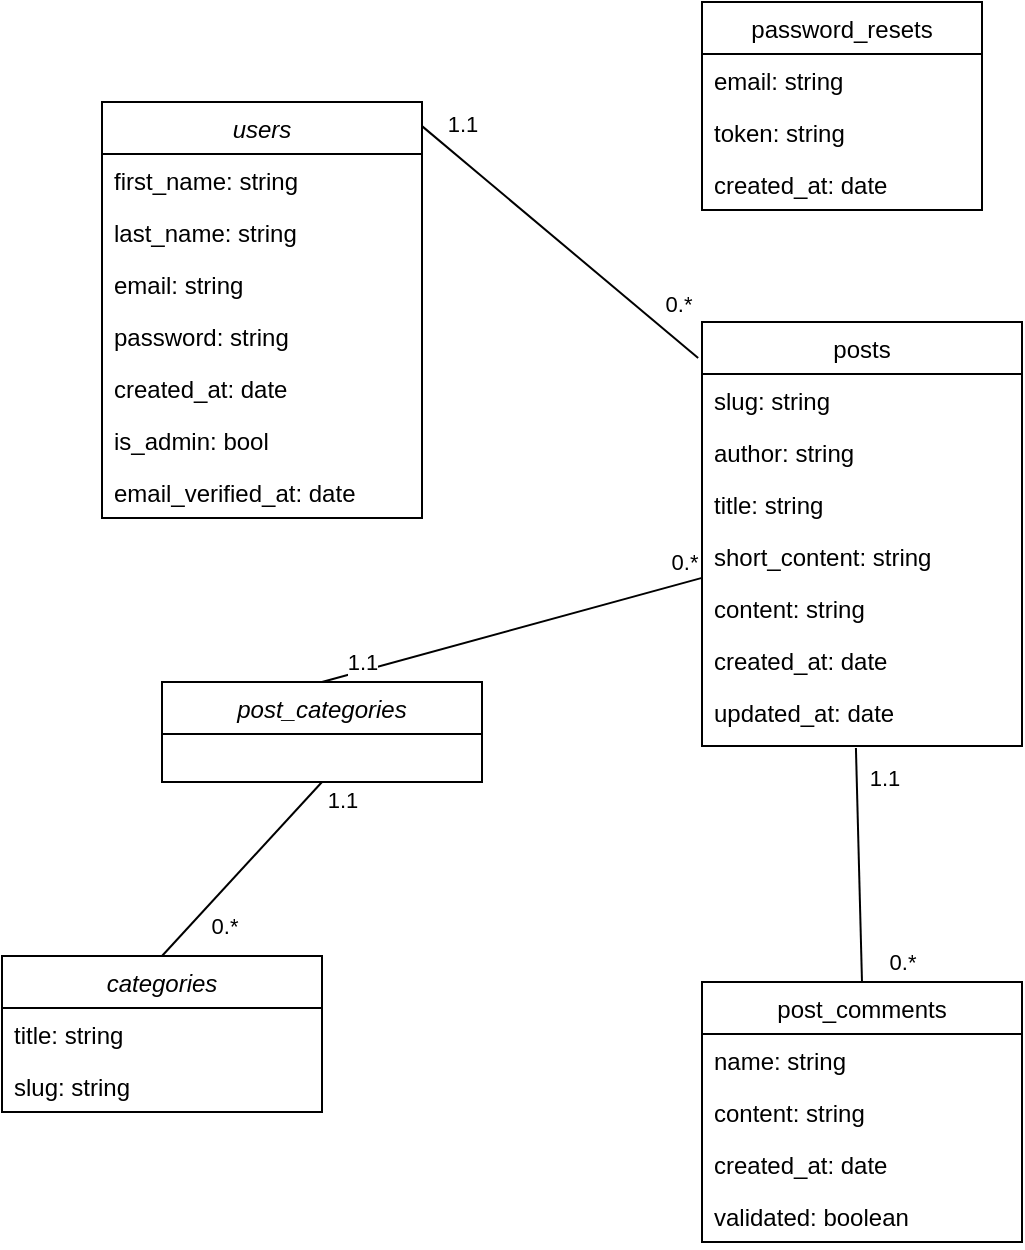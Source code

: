 <mxfile version="20.8.10" type="device"><diagram id="C5RBs43oDa-KdzZeNtuy" name="Page-1"><mxGraphModel dx="1411" dy="836" grid="1" gridSize="10" guides="1" tooltips="1" connect="1" arrows="1" fold="1" page="1" pageScale="1" pageWidth="827" pageHeight="1169" math="0" shadow="0"><root><mxCell id="WIyWlLk6GJQsqaUBKTNV-0"/><mxCell id="WIyWlLk6GJQsqaUBKTNV-1" parent="WIyWlLk6GJQsqaUBKTNV-0"/><mxCell id="zkfFHV4jXpPFQw0GAbJ--0" value="users" style="swimlane;fontStyle=2;align=center;verticalAlign=top;childLayout=stackLayout;horizontal=1;startSize=26;horizontalStack=0;resizeParent=1;resizeLast=0;collapsible=1;marginBottom=0;rounded=0;shadow=0;strokeWidth=1;" parent="WIyWlLk6GJQsqaUBKTNV-1" vertex="1"><mxGeometry x="140" y="80" width="160" height="208" as="geometry"><mxRectangle x="230" y="140" width="160" height="26" as="alternateBounds"/></mxGeometry></mxCell><mxCell id="YPwIo5P2vFkOIIj_Uxhn-5" value="first_name: string" style="text;align=left;verticalAlign=top;spacingLeft=4;spacingRight=4;overflow=hidden;rotatable=0;points=[[0,0.5],[1,0.5]];portConstraint=eastwest;" parent="zkfFHV4jXpPFQw0GAbJ--0" vertex="1"><mxGeometry y="26" width="160" height="26" as="geometry"/></mxCell><mxCell id="YPwIo5P2vFkOIIj_Uxhn-6" value="last_name: string" style="text;align=left;verticalAlign=top;spacingLeft=4;spacingRight=4;overflow=hidden;rotatable=0;points=[[0,0.5],[1,0.5]];portConstraint=eastwest;" parent="zkfFHV4jXpPFQw0GAbJ--0" vertex="1"><mxGeometry y="52" width="160" height="26" as="geometry"/></mxCell><mxCell id="uTP5z8T8ZzITA9YcV5hd-0" value="email: string" style="text;align=left;verticalAlign=top;spacingLeft=4;spacingRight=4;overflow=hidden;rotatable=0;points=[[0,0.5],[1,0.5]];portConstraint=eastwest;" parent="zkfFHV4jXpPFQw0GAbJ--0" vertex="1"><mxGeometry y="78" width="160" height="26" as="geometry"/></mxCell><mxCell id="YPwIo5P2vFkOIIj_Uxhn-4" value="password: string" style="text;align=left;verticalAlign=top;spacingLeft=4;spacingRight=4;overflow=hidden;rotatable=0;points=[[0,0.5],[1,0.5]];portConstraint=eastwest;" parent="zkfFHV4jXpPFQw0GAbJ--0" vertex="1"><mxGeometry y="104" width="160" height="26" as="geometry"/></mxCell><mxCell id="YPwIo5P2vFkOIIj_Uxhn-8" value="created_at: date" style="text;align=left;verticalAlign=top;spacingLeft=4;spacingRight=4;overflow=hidden;rotatable=0;points=[[0,0.5],[1,0.5]];portConstraint=eastwest;" parent="zkfFHV4jXpPFQw0GAbJ--0" vertex="1"><mxGeometry y="130" width="160" height="26" as="geometry"/></mxCell><mxCell id="s0Dm7PtsZcaja5aJf04--0" value="is_admin: bool" style="text;align=left;verticalAlign=top;spacingLeft=4;spacingRight=4;overflow=hidden;rotatable=0;points=[[0,0.5],[1,0.5]];portConstraint=eastwest;" vertex="1" parent="zkfFHV4jXpPFQw0GAbJ--0"><mxGeometry y="156" width="160" height="26" as="geometry"/></mxCell><mxCell id="s0Dm7PtsZcaja5aJf04--1" value="email_verified_at: date" style="text;align=left;verticalAlign=top;spacingLeft=4;spacingRight=4;overflow=hidden;rotatable=0;points=[[0,0.5],[1,0.5]];portConstraint=eastwest;" vertex="1" parent="zkfFHV4jXpPFQw0GAbJ--0"><mxGeometry y="182" width="160" height="26" as="geometry"/></mxCell><mxCell id="zkfFHV4jXpPFQw0GAbJ--17" value="posts" style="swimlane;fontStyle=0;align=center;verticalAlign=top;childLayout=stackLayout;horizontal=1;startSize=26;horizontalStack=0;resizeParent=1;resizeLast=0;collapsible=1;marginBottom=0;rounded=0;shadow=0;strokeWidth=1;" parent="WIyWlLk6GJQsqaUBKTNV-1" vertex="1"><mxGeometry x="440" y="190" width="160" height="212" as="geometry"><mxRectangle x="550" y="140" width="160" height="26" as="alternateBounds"/></mxGeometry></mxCell><mxCell id="zkfFHV4jXpPFQw0GAbJ--22" value="slug: string" style="text;align=left;verticalAlign=top;spacingLeft=4;spacingRight=4;overflow=hidden;rotatable=0;points=[[0,0.5],[1,0.5]];portConstraint=eastwest;rounded=0;shadow=0;html=0;" parent="zkfFHV4jXpPFQw0GAbJ--17" vertex="1"><mxGeometry y="26" width="160" height="26" as="geometry"/></mxCell><mxCell id="YPwIo5P2vFkOIIj_Uxhn-27" value="author: string" style="text;align=left;verticalAlign=top;spacingLeft=4;spacingRight=4;overflow=hidden;rotatable=0;points=[[0,0.5],[1,0.5]];portConstraint=eastwest;rounded=0;shadow=0;html=0;" parent="zkfFHV4jXpPFQw0GAbJ--17" vertex="1"><mxGeometry y="52" width="160" height="26" as="geometry"/></mxCell><mxCell id="YPwIo5P2vFkOIIj_Uxhn-11" value="title: string" style="text;align=left;verticalAlign=top;spacingLeft=4;spacingRight=4;overflow=hidden;rotatable=0;points=[[0,0.5],[1,0.5]];portConstraint=eastwest;rounded=0;shadow=0;html=0;" parent="zkfFHV4jXpPFQw0GAbJ--17" vertex="1"><mxGeometry y="78" width="160" height="26" as="geometry"/></mxCell><mxCell id="YPwIo5P2vFkOIIj_Uxhn-12" value="short_content: string" style="text;align=left;verticalAlign=top;spacingLeft=4;spacingRight=4;overflow=hidden;rotatable=0;points=[[0,0.5],[1,0.5]];portConstraint=eastwest;rounded=0;shadow=0;html=0;" parent="zkfFHV4jXpPFQw0GAbJ--17" vertex="1"><mxGeometry y="104" width="160" height="26" as="geometry"/></mxCell><mxCell id="YPwIo5P2vFkOIIj_Uxhn-23" value="content: string" style="text;align=left;verticalAlign=top;spacingLeft=4;spacingRight=4;overflow=hidden;rotatable=0;points=[[0,0.5],[1,0.5]];portConstraint=eastwest;rounded=0;shadow=0;html=0;" parent="zkfFHV4jXpPFQw0GAbJ--17" vertex="1"><mxGeometry y="130" width="160" height="26" as="geometry"/></mxCell><mxCell id="YPwIo5P2vFkOIIj_Uxhn-13" value="created_at: date" style="text;align=left;verticalAlign=top;spacingLeft=4;spacingRight=4;overflow=hidden;rotatable=0;points=[[0,0.5],[1,0.5]];portConstraint=eastwest;rounded=0;shadow=0;html=0;" parent="zkfFHV4jXpPFQw0GAbJ--17" vertex="1"><mxGeometry y="156" width="160" height="26" as="geometry"/></mxCell><mxCell id="YPwIo5P2vFkOIIj_Uxhn-14" value="updated_at: date" style="text;align=left;verticalAlign=top;spacingLeft=4;spacingRight=4;overflow=hidden;rotatable=0;points=[[0,0.5],[1,0.5]];portConstraint=eastwest;rounded=0;shadow=0;html=0;" parent="zkfFHV4jXpPFQw0GAbJ--17" vertex="1"><mxGeometry y="182" width="160" height="30" as="geometry"/></mxCell><mxCell id="YPwIo5P2vFkOIIj_Uxhn-16" value="post_comments" style="swimlane;fontStyle=0;align=center;verticalAlign=top;childLayout=stackLayout;horizontal=1;startSize=26;horizontalStack=0;resizeParent=1;resizeLast=0;collapsible=1;marginBottom=0;rounded=0;shadow=0;strokeWidth=1;" parent="WIyWlLk6GJQsqaUBKTNV-1" vertex="1"><mxGeometry x="440" y="520" width="160" height="130" as="geometry"><mxRectangle x="550" y="140" width="160" height="26" as="alternateBounds"/></mxGeometry></mxCell><mxCell id="YPwIo5P2vFkOIIj_Uxhn-17" value="name: string" style="text;align=left;verticalAlign=top;spacingLeft=4;spacingRight=4;overflow=hidden;rotatable=0;points=[[0,0.5],[1,0.5]];portConstraint=eastwest;rounded=0;shadow=0;html=0;" parent="YPwIo5P2vFkOIIj_Uxhn-16" vertex="1"><mxGeometry y="26" width="160" height="26" as="geometry"/></mxCell><mxCell id="YPwIo5P2vFkOIIj_Uxhn-25" value="content: string" style="text;align=left;verticalAlign=top;spacingLeft=4;spacingRight=4;overflow=hidden;rotatable=0;points=[[0,0.5],[1,0.5]];portConstraint=eastwest;rounded=0;shadow=0;html=0;" parent="YPwIo5P2vFkOIIj_Uxhn-16" vertex="1"><mxGeometry y="52" width="160" height="26" as="geometry"/></mxCell><mxCell id="YPwIo5P2vFkOIIj_Uxhn-22" value="created_at: date" style="text;align=left;verticalAlign=top;spacingLeft=4;spacingRight=4;overflow=hidden;rotatable=0;points=[[0,0.5],[1,0.5]];portConstraint=eastwest;rounded=0;shadow=0;html=0;" parent="YPwIo5P2vFkOIIj_Uxhn-16" vertex="1"><mxGeometry y="78" width="160" height="26" as="geometry"/></mxCell><mxCell id="YPwIo5P2vFkOIIj_Uxhn-26" value="validated: boolean" style="text;align=left;verticalAlign=top;spacingLeft=4;spacingRight=4;overflow=hidden;rotatable=0;points=[[0,0.5],[1,0.5]];portConstraint=eastwest;rounded=0;shadow=0;html=0;" parent="YPwIo5P2vFkOIIj_Uxhn-16" vertex="1"><mxGeometry y="104" width="160" height="26" as="geometry"/></mxCell><mxCell id="YPwIo5P2vFkOIIj_Uxhn-28" value="categories" style="swimlane;fontStyle=2;align=center;verticalAlign=top;childLayout=stackLayout;horizontal=1;startSize=26;horizontalStack=0;resizeParent=1;resizeLast=0;collapsible=1;marginBottom=0;rounded=0;shadow=0;strokeWidth=1;" parent="WIyWlLk6GJQsqaUBKTNV-1" vertex="1"><mxGeometry x="90" y="507" width="160" height="78" as="geometry"><mxRectangle x="230" y="140" width="160" height="26" as="alternateBounds"/></mxGeometry></mxCell><mxCell id="YPwIo5P2vFkOIIj_Uxhn-29" value="title: string" style="text;align=left;verticalAlign=top;spacingLeft=4;spacingRight=4;overflow=hidden;rotatable=0;points=[[0,0.5],[1,0.5]];portConstraint=eastwest;" parent="YPwIo5P2vFkOIIj_Uxhn-28" vertex="1"><mxGeometry y="26" width="160" height="26" as="geometry"/></mxCell><mxCell id="YPwIo5P2vFkOIIj_Uxhn-30" value="slug: string" style="text;align=left;verticalAlign=top;spacingLeft=4;spacingRight=4;overflow=hidden;rotatable=0;points=[[0,0.5],[1,0.5]];portConstraint=eastwest;" parent="YPwIo5P2vFkOIIj_Uxhn-28" vertex="1"><mxGeometry y="52" width="160" height="26" as="geometry"/></mxCell><mxCell id="YPwIo5P2vFkOIIj_Uxhn-41" value="" style="endArrow=none;html=1;rounded=0;entryX=-0.012;entryY=0.085;entryDx=0;entryDy=0;entryPerimeter=0;exitX=1;exitY=0.058;exitDx=0;exitDy=0;exitPerimeter=0;" parent="WIyWlLk6GJQsqaUBKTNV-1" source="zkfFHV4jXpPFQw0GAbJ--0" target="zkfFHV4jXpPFQw0GAbJ--17" edge="1"><mxGeometry width="50" height="50" relative="1" as="geometry"><mxPoint x="300" y="350" as="sourcePoint"/><mxPoint x="350" y="300" as="targetPoint"/></mxGeometry></mxCell><mxCell id="YPwIo5P2vFkOIIj_Uxhn-42" value="1.1" style="edgeLabel;html=1;align=center;verticalAlign=middle;resizable=0;points=[];" parent="YPwIo5P2vFkOIIj_Uxhn-41" vertex="1" connectable="0"><mxGeometry x="-0.835" y="2" relative="1" as="geometry"><mxPoint x="7" y="-9" as="offset"/></mxGeometry></mxCell><mxCell id="YPwIo5P2vFkOIIj_Uxhn-43" value="0.*" style="edgeLabel;html=1;align=center;verticalAlign=middle;resizable=0;points=[];" parent="YPwIo5P2vFkOIIj_Uxhn-41" vertex="1" connectable="0"><mxGeometry x="0.821" y="3" relative="1" as="geometry"><mxPoint y="-14" as="offset"/></mxGeometry></mxCell><mxCell id="YPwIo5P2vFkOIIj_Uxhn-44" value="" style="endArrow=none;html=1;rounded=0;entryX=0.481;entryY=1.033;entryDx=0;entryDy=0;entryPerimeter=0;exitX=0.5;exitY=0;exitDx=0;exitDy=0;" parent="WIyWlLk6GJQsqaUBKTNV-1" source="YPwIo5P2vFkOIIj_Uxhn-16" target="YPwIo5P2vFkOIIj_Uxhn-14" edge="1"><mxGeometry width="50" height="50" relative="1" as="geometry"><mxPoint x="450" y="490" as="sourcePoint"/><mxPoint x="500" y="440" as="targetPoint"/></mxGeometry></mxCell><mxCell id="YPwIo5P2vFkOIIj_Uxhn-45" value="1.1" style="edgeLabel;html=1;align=center;verticalAlign=middle;resizable=0;points=[];" parent="YPwIo5P2vFkOIIj_Uxhn-44" vertex="1" connectable="0"><mxGeometry x="0.742" y="-3" relative="1" as="geometry"><mxPoint x="10" as="offset"/></mxGeometry></mxCell><mxCell id="YPwIo5P2vFkOIIj_Uxhn-46" value="0.*" style="edgeLabel;html=1;align=center;verticalAlign=middle;resizable=0;points=[];" parent="YPwIo5P2vFkOIIj_Uxhn-44" vertex="1" connectable="0"><mxGeometry x="-0.727" y="-1" relative="1" as="geometry"><mxPoint x="19" y="6" as="offset"/></mxGeometry></mxCell><mxCell id="YPwIo5P2vFkOIIj_Uxhn-52" value="post_categories" style="swimlane;fontStyle=2;align=center;verticalAlign=top;childLayout=stackLayout;horizontal=1;startSize=26;horizontalStack=0;resizeParent=1;resizeLast=0;collapsible=1;marginBottom=0;rounded=0;shadow=0;strokeWidth=1;" parent="WIyWlLk6GJQsqaUBKTNV-1" vertex="1"><mxGeometry x="170" y="370" width="160" height="50" as="geometry"><mxRectangle x="230" y="140" width="160" height="26" as="alternateBounds"/></mxGeometry></mxCell><mxCell id="YPwIo5P2vFkOIIj_Uxhn-56" value="" style="endArrow=none;html=1;rounded=0;entryX=0.5;entryY=1;entryDx=0;entryDy=0;exitX=0.5;exitY=0;exitDx=0;exitDy=0;" parent="WIyWlLk6GJQsqaUBKTNV-1" source="YPwIo5P2vFkOIIj_Uxhn-28" target="YPwIo5P2vFkOIIj_Uxhn-52" edge="1"><mxGeometry width="50" height="50" relative="1" as="geometry"><mxPoint x="220" y="470" as="sourcePoint"/><mxPoint x="270" y="420" as="targetPoint"/></mxGeometry></mxCell><mxCell id="YPwIo5P2vFkOIIj_Uxhn-57" value="0.*" style="edgeLabel;html=1;align=center;verticalAlign=middle;resizable=0;points=[];" parent="YPwIo5P2vFkOIIj_Uxhn-56" vertex="1" connectable="0"><mxGeometry x="-0.776" y="-2" relative="1" as="geometry"><mxPoint x="20" y="-7" as="offset"/></mxGeometry></mxCell><mxCell id="YPwIo5P2vFkOIIj_Uxhn-58" value="1.1" style="edgeLabel;html=1;align=center;verticalAlign=middle;resizable=0;points=[];" parent="YPwIo5P2vFkOIIj_Uxhn-56" vertex="1" connectable="0"><mxGeometry x="0.731" y="-1" relative="1" as="geometry"><mxPoint x="20" y="-3" as="offset"/></mxGeometry></mxCell><mxCell id="YPwIo5P2vFkOIIj_Uxhn-59" value="" style="endArrow=none;html=1;rounded=0;exitX=0.5;exitY=0;exitDx=0;exitDy=0;" parent="WIyWlLk6GJQsqaUBKTNV-1" source="YPwIo5P2vFkOIIj_Uxhn-52" target="zkfFHV4jXpPFQw0GAbJ--17" edge="1"><mxGeometry width="50" height="50" relative="1" as="geometry"><mxPoint x="260" y="347" as="sourcePoint"/><mxPoint x="340" y="260" as="targetPoint"/></mxGeometry></mxCell><mxCell id="YPwIo5P2vFkOIIj_Uxhn-60" value="1.1" style="edgeLabel;html=1;align=center;verticalAlign=middle;resizable=0;points=[];" parent="YPwIo5P2vFkOIIj_Uxhn-59" vertex="1" connectable="0"><mxGeometry x="-0.776" y="-2" relative="1" as="geometry"><mxPoint x="-2" y="-6" as="offset"/></mxGeometry></mxCell><mxCell id="YPwIo5P2vFkOIIj_Uxhn-61" value="0.*" style="edgeLabel;html=1;align=center;verticalAlign=middle;resizable=0;points=[];" parent="YPwIo5P2vFkOIIj_Uxhn-59" vertex="1" connectable="0"><mxGeometry x="0.731" y="-1" relative="1" as="geometry"><mxPoint x="16" y="-16" as="offset"/></mxGeometry></mxCell><mxCell id="s0Dm7PtsZcaja5aJf04--2" value="password_resets" style="swimlane;fontStyle=0;childLayout=stackLayout;horizontal=1;startSize=26;fillColor=none;horizontalStack=0;resizeParent=1;resizeParentMax=0;resizeLast=0;collapsible=1;marginBottom=0;" vertex="1" parent="WIyWlLk6GJQsqaUBKTNV-1"><mxGeometry x="440" y="30" width="140" height="104" as="geometry"/></mxCell><mxCell id="s0Dm7PtsZcaja5aJf04--3" value="email: string" style="text;strokeColor=none;fillColor=none;align=left;verticalAlign=top;spacingLeft=4;spacingRight=4;overflow=hidden;rotatable=0;points=[[0,0.5],[1,0.5]];portConstraint=eastwest;" vertex="1" parent="s0Dm7PtsZcaja5aJf04--2"><mxGeometry y="26" width="140" height="26" as="geometry"/></mxCell><mxCell id="s0Dm7PtsZcaja5aJf04--4" value="token: string" style="text;strokeColor=none;fillColor=none;align=left;verticalAlign=top;spacingLeft=4;spacingRight=4;overflow=hidden;rotatable=0;points=[[0,0.5],[1,0.5]];portConstraint=eastwest;" vertex="1" parent="s0Dm7PtsZcaja5aJf04--2"><mxGeometry y="52" width="140" height="26" as="geometry"/></mxCell><mxCell id="s0Dm7PtsZcaja5aJf04--5" value="created_at: date" style="text;strokeColor=none;fillColor=none;align=left;verticalAlign=top;spacingLeft=4;spacingRight=4;overflow=hidden;rotatable=0;points=[[0,0.5],[1,0.5]];portConstraint=eastwest;" vertex="1" parent="s0Dm7PtsZcaja5aJf04--2"><mxGeometry y="78" width="140" height="26" as="geometry"/></mxCell></root></mxGraphModel></diagram></mxfile>